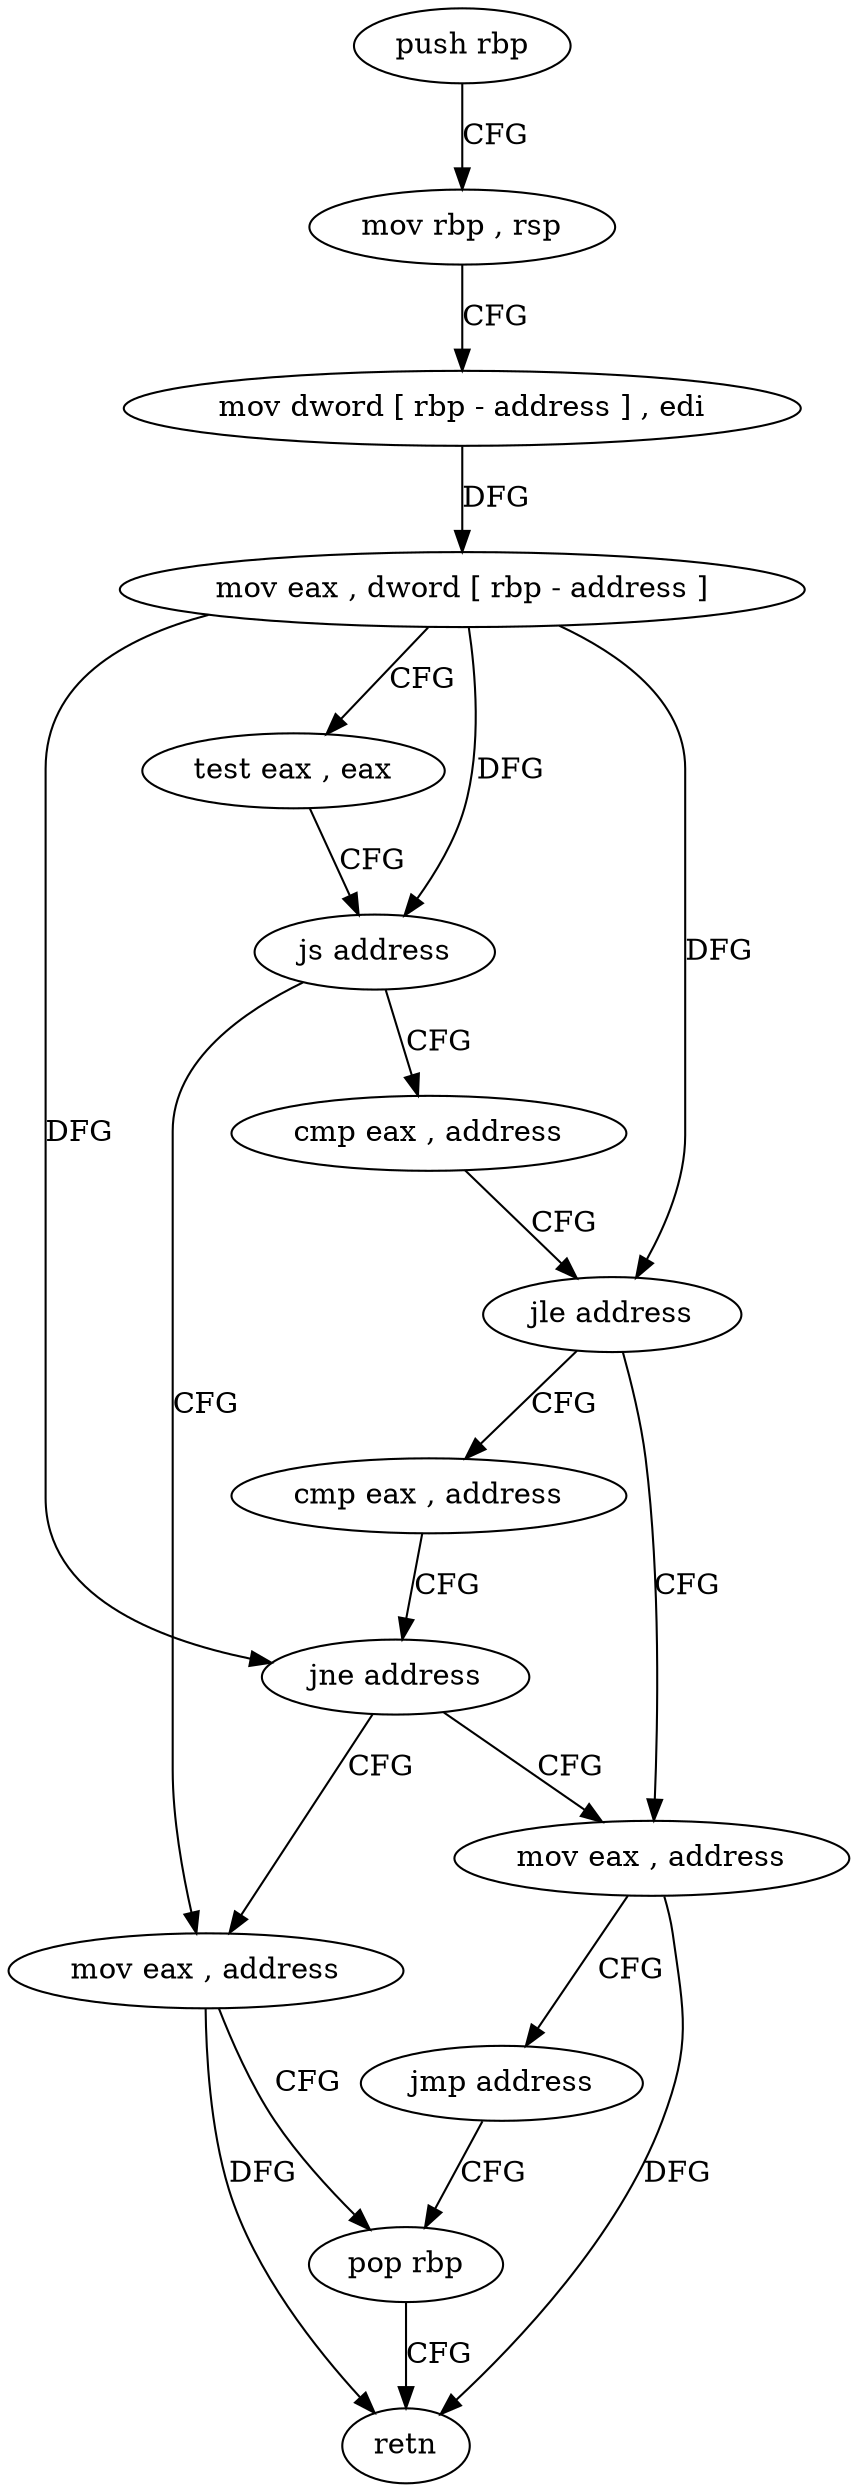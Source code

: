 digraph "func" {
"4491260" [label = "push rbp" ]
"4491261" [label = "mov rbp , rsp" ]
"4491264" [label = "mov dword [ rbp - address ] , edi" ]
"4491267" [label = "mov eax , dword [ rbp - address ]" ]
"4491270" [label = "test eax , eax" ]
"4491272" [label = "js address" ]
"4491291" [label = "mov eax , address" ]
"4491274" [label = "cmp eax , address" ]
"4491296" [label = "pop rbp" ]
"4491277" [label = "jle address" ]
"4491284" [label = "mov eax , address" ]
"4491279" [label = "cmp eax , address" ]
"4491289" [label = "jmp address" ]
"4491282" [label = "jne address" ]
"4491297" [label = "retn" ]
"4491260" -> "4491261" [ label = "CFG" ]
"4491261" -> "4491264" [ label = "CFG" ]
"4491264" -> "4491267" [ label = "DFG" ]
"4491267" -> "4491270" [ label = "CFG" ]
"4491267" -> "4491272" [ label = "DFG" ]
"4491267" -> "4491277" [ label = "DFG" ]
"4491267" -> "4491282" [ label = "DFG" ]
"4491270" -> "4491272" [ label = "CFG" ]
"4491272" -> "4491291" [ label = "CFG" ]
"4491272" -> "4491274" [ label = "CFG" ]
"4491291" -> "4491296" [ label = "CFG" ]
"4491291" -> "4491297" [ label = "DFG" ]
"4491274" -> "4491277" [ label = "CFG" ]
"4491296" -> "4491297" [ label = "CFG" ]
"4491277" -> "4491284" [ label = "CFG" ]
"4491277" -> "4491279" [ label = "CFG" ]
"4491284" -> "4491289" [ label = "CFG" ]
"4491284" -> "4491297" [ label = "DFG" ]
"4491279" -> "4491282" [ label = "CFG" ]
"4491289" -> "4491296" [ label = "CFG" ]
"4491282" -> "4491291" [ label = "CFG" ]
"4491282" -> "4491284" [ label = "CFG" ]
}
